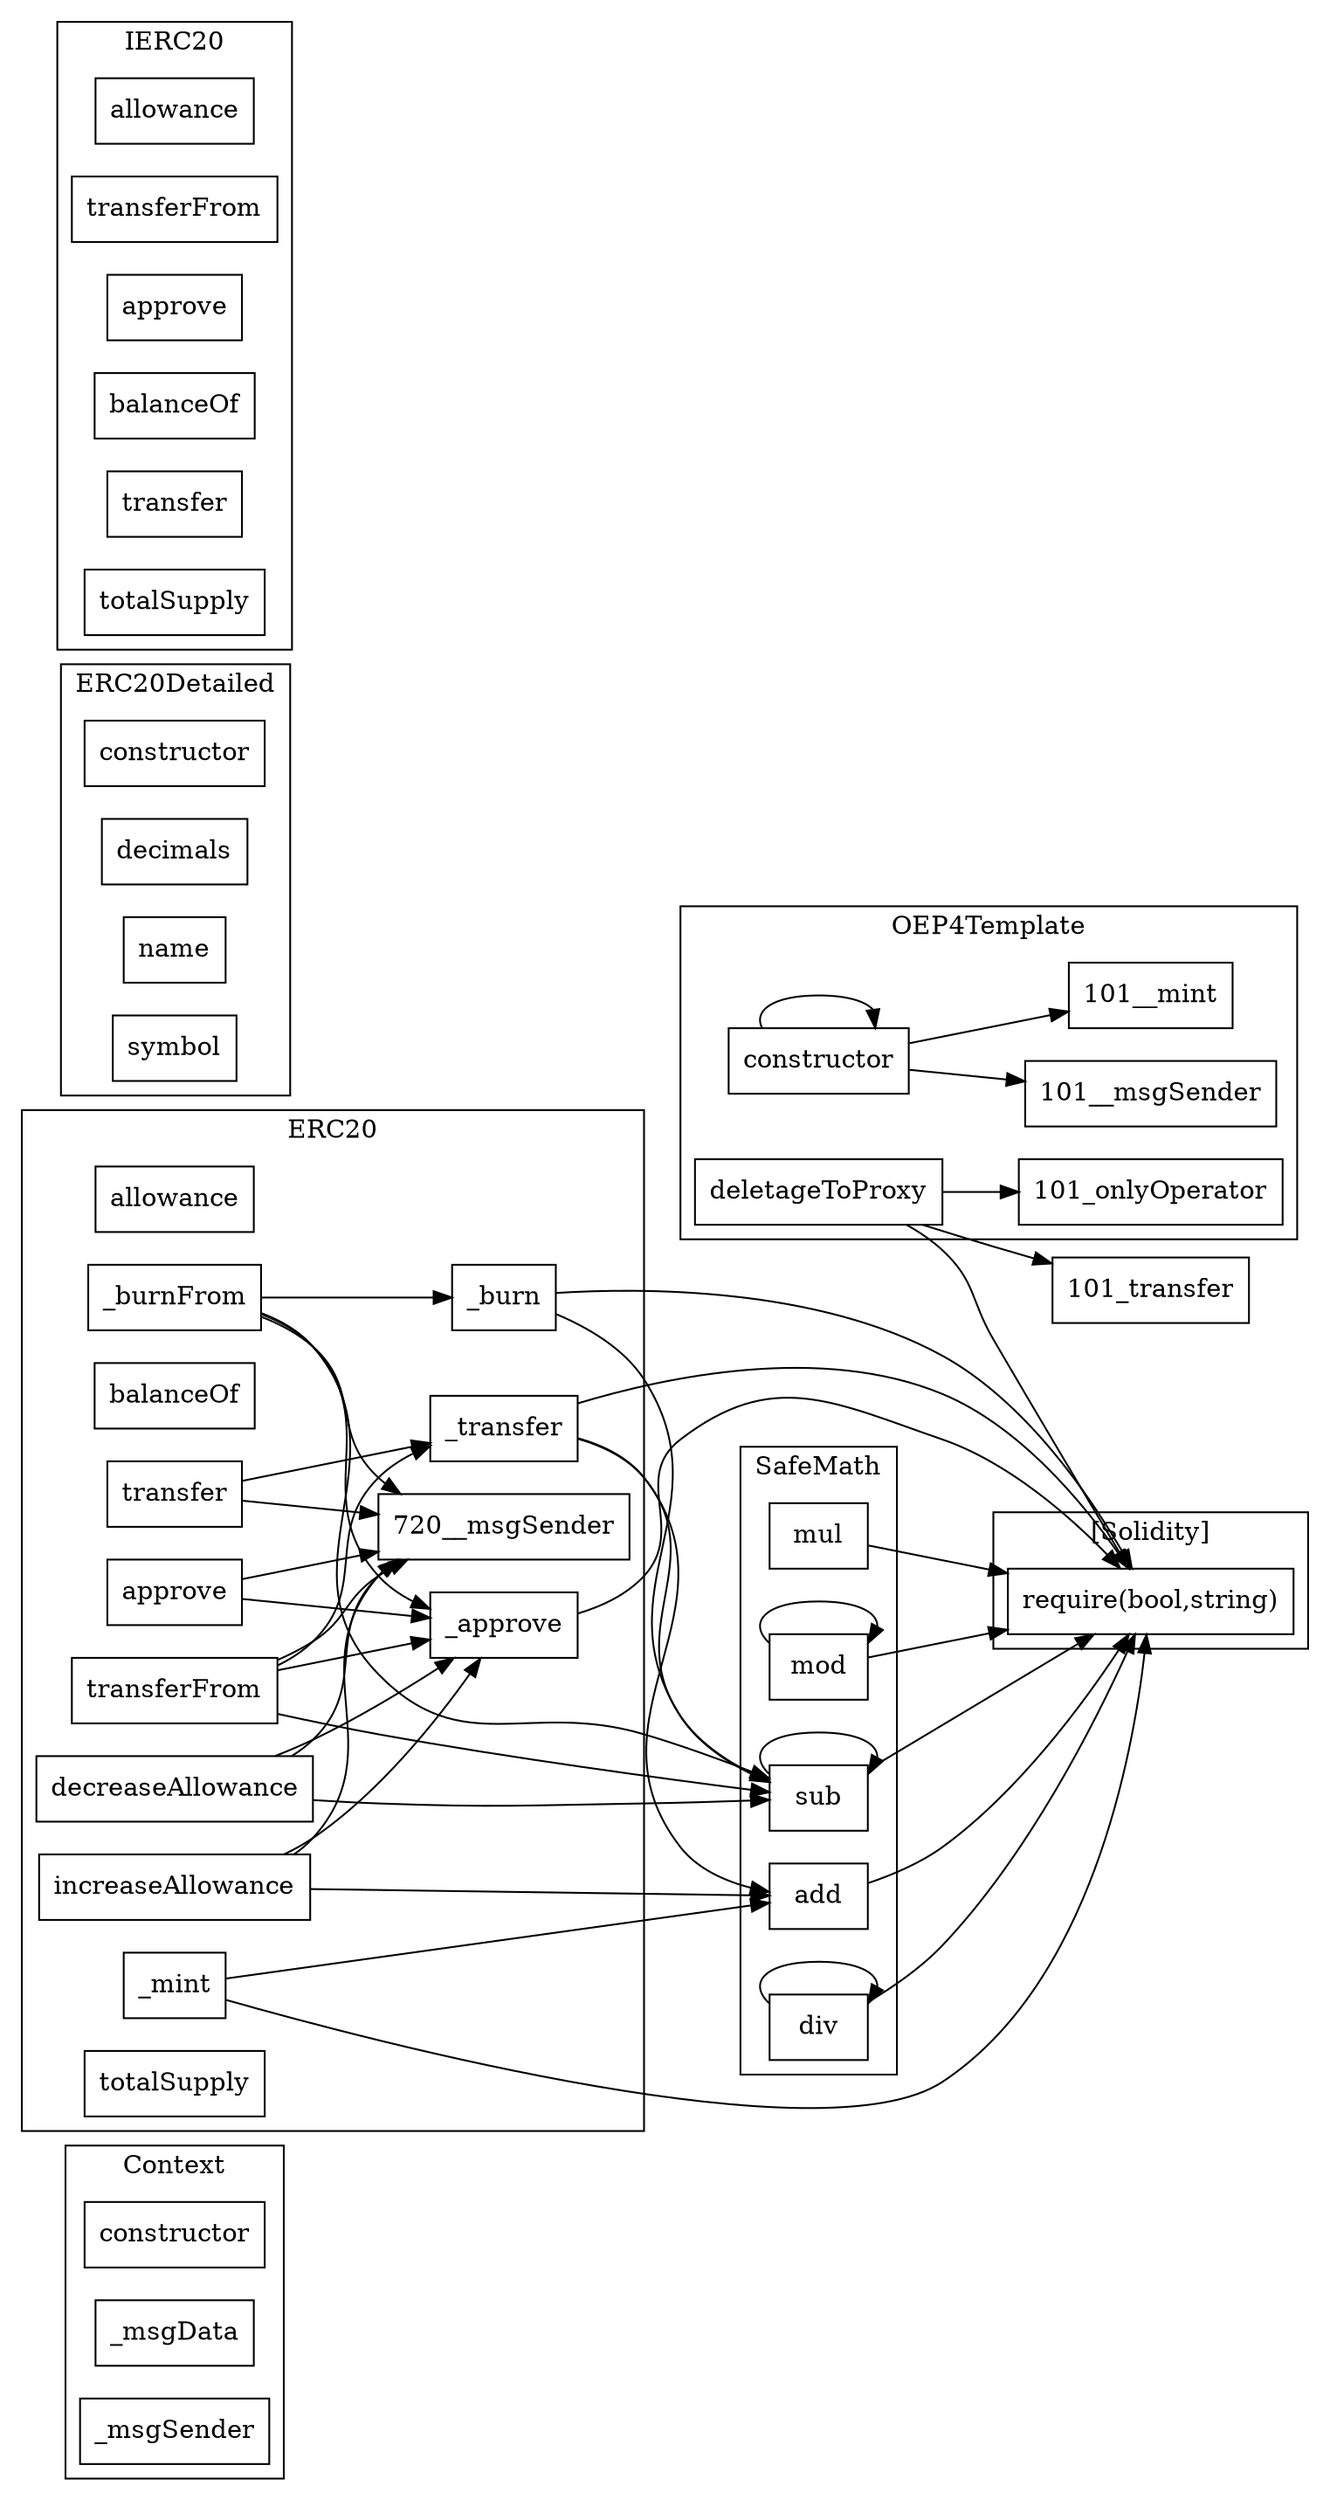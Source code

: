 strict digraph {
rankdir="LR"
node [shape=box]
subgraph cluster_128_Context {
label = "Context"
"128_constructor" [label="constructor"]
"128__msgData" [label="_msgData"]
"128__msgSender" [label="_msgSender"]
}subgraph cluster_101_OEP4Template {
label = "OEP4Template"
"101_constructor" [label="constructor"]
"101_deletageToProxy" [label="deletageToProxy"]
"101_constructor" -> "101__mint"
"101_constructor" -> "101_constructor"
"101_constructor" -> "101__msgSender"
"101_deletageToProxy" -> "101_onlyOperator"
}subgraph cluster_778_ERC20Detailed {
label = "ERC20Detailed"
"778_constructor" [label="constructor"]
"778_decimals" [label="decimals"]
"778_name" [label="name"]
"778_symbol" [label="symbol"]
}subgraph cluster_847_IERC20 {
label = "IERC20"
"847_allowance" [label="allowance"]
"847_transferFrom" [label="transferFrom"]
"847_approve" [label="approve"]
"847_balanceOf" [label="balanceOf"]
"847_transfer" [label="transfer"]
"847_totalSupply" [label="totalSupply"]
}subgraph cluster_720_ERC20 {
label = "ERC20"
"720_allowance" [label="allowance"]
"720__burnFrom" [label="_burnFrom"]
"720_balanceOf" [label="balanceOf"]
"720_transferFrom" [label="transferFrom"]
"720_transfer" [label="transfer"]
"720__approve" [label="_approve"]
"720_decreaseAllowance" [label="decreaseAllowance"]
"720__burn" [label="_burn"]
"720__mint" [label="_mint"]
"720_approve" [label="approve"]
"720_increaseAllowance" [label="increaseAllowance"]
"720__transfer" [label="_transfer"]
"720_totalSupply" [label="totalSupply"]
"720_increaseAllowance" -> "720__msgSender"
"720__burnFrom" -> "720__msgSender"
"720_transfer" -> "720__msgSender"
"720_decreaseAllowance" -> "720__approve"
"720_increaseAllowance" -> "720__approve"
"720_decreaseAllowance" -> "720__msgSender"
"720__burnFrom" -> "720__burn"
"720_transferFrom" -> "720__transfer"
"720_approve" -> "720__msgSender"
"720_transferFrom" -> "720__approve"
"720_transferFrom" -> "720__msgSender"
"720_transfer" -> "720__transfer"
"720__burnFrom" -> "720__approve"
"720_approve" -> "720__approve"
}subgraph cluster_315_SafeMath {
label = "SafeMath"
"315_add" [label="add"]
"315_sub" [label="sub"]
"315_div" [label="div"]
"315_mul" [label="mul"]
"315_mod" [label="mod"]
"315_sub" -> "315_sub"
"315_div" -> "315_div"
"315_mod" -> "315_mod"
}subgraph cluster_solidity {
label = "[Solidity]"
"require(bool,string)" 
"720__transfer" -> "require(bool,string)"
"315_add" -> "require(bool,string)"
"315_mod" -> "require(bool,string)"
"720__burn" -> "require(bool,string)"
"315_sub" -> "require(bool,string)"
"720__mint" -> "require(bool,string)"
"315_mul" -> "require(bool,string)"
"101_deletageToProxy" -> "require(bool,string)"
"315_div" -> "require(bool,string)"
"720__approve" -> "require(bool,string)"
}"720__mint" -> "315_add"
"720__burn" -> "315_sub"
"720__transfer" -> "315_add"
"720_increaseAllowance" -> "315_add"
"720_transferFrom" -> "315_sub"
"720_decreaseAllowance" -> "315_sub"
"720__burnFrom" -> "315_sub"
"720__transfer" -> "315_sub"
"101_deletageToProxy" -> "101_transfer"
}